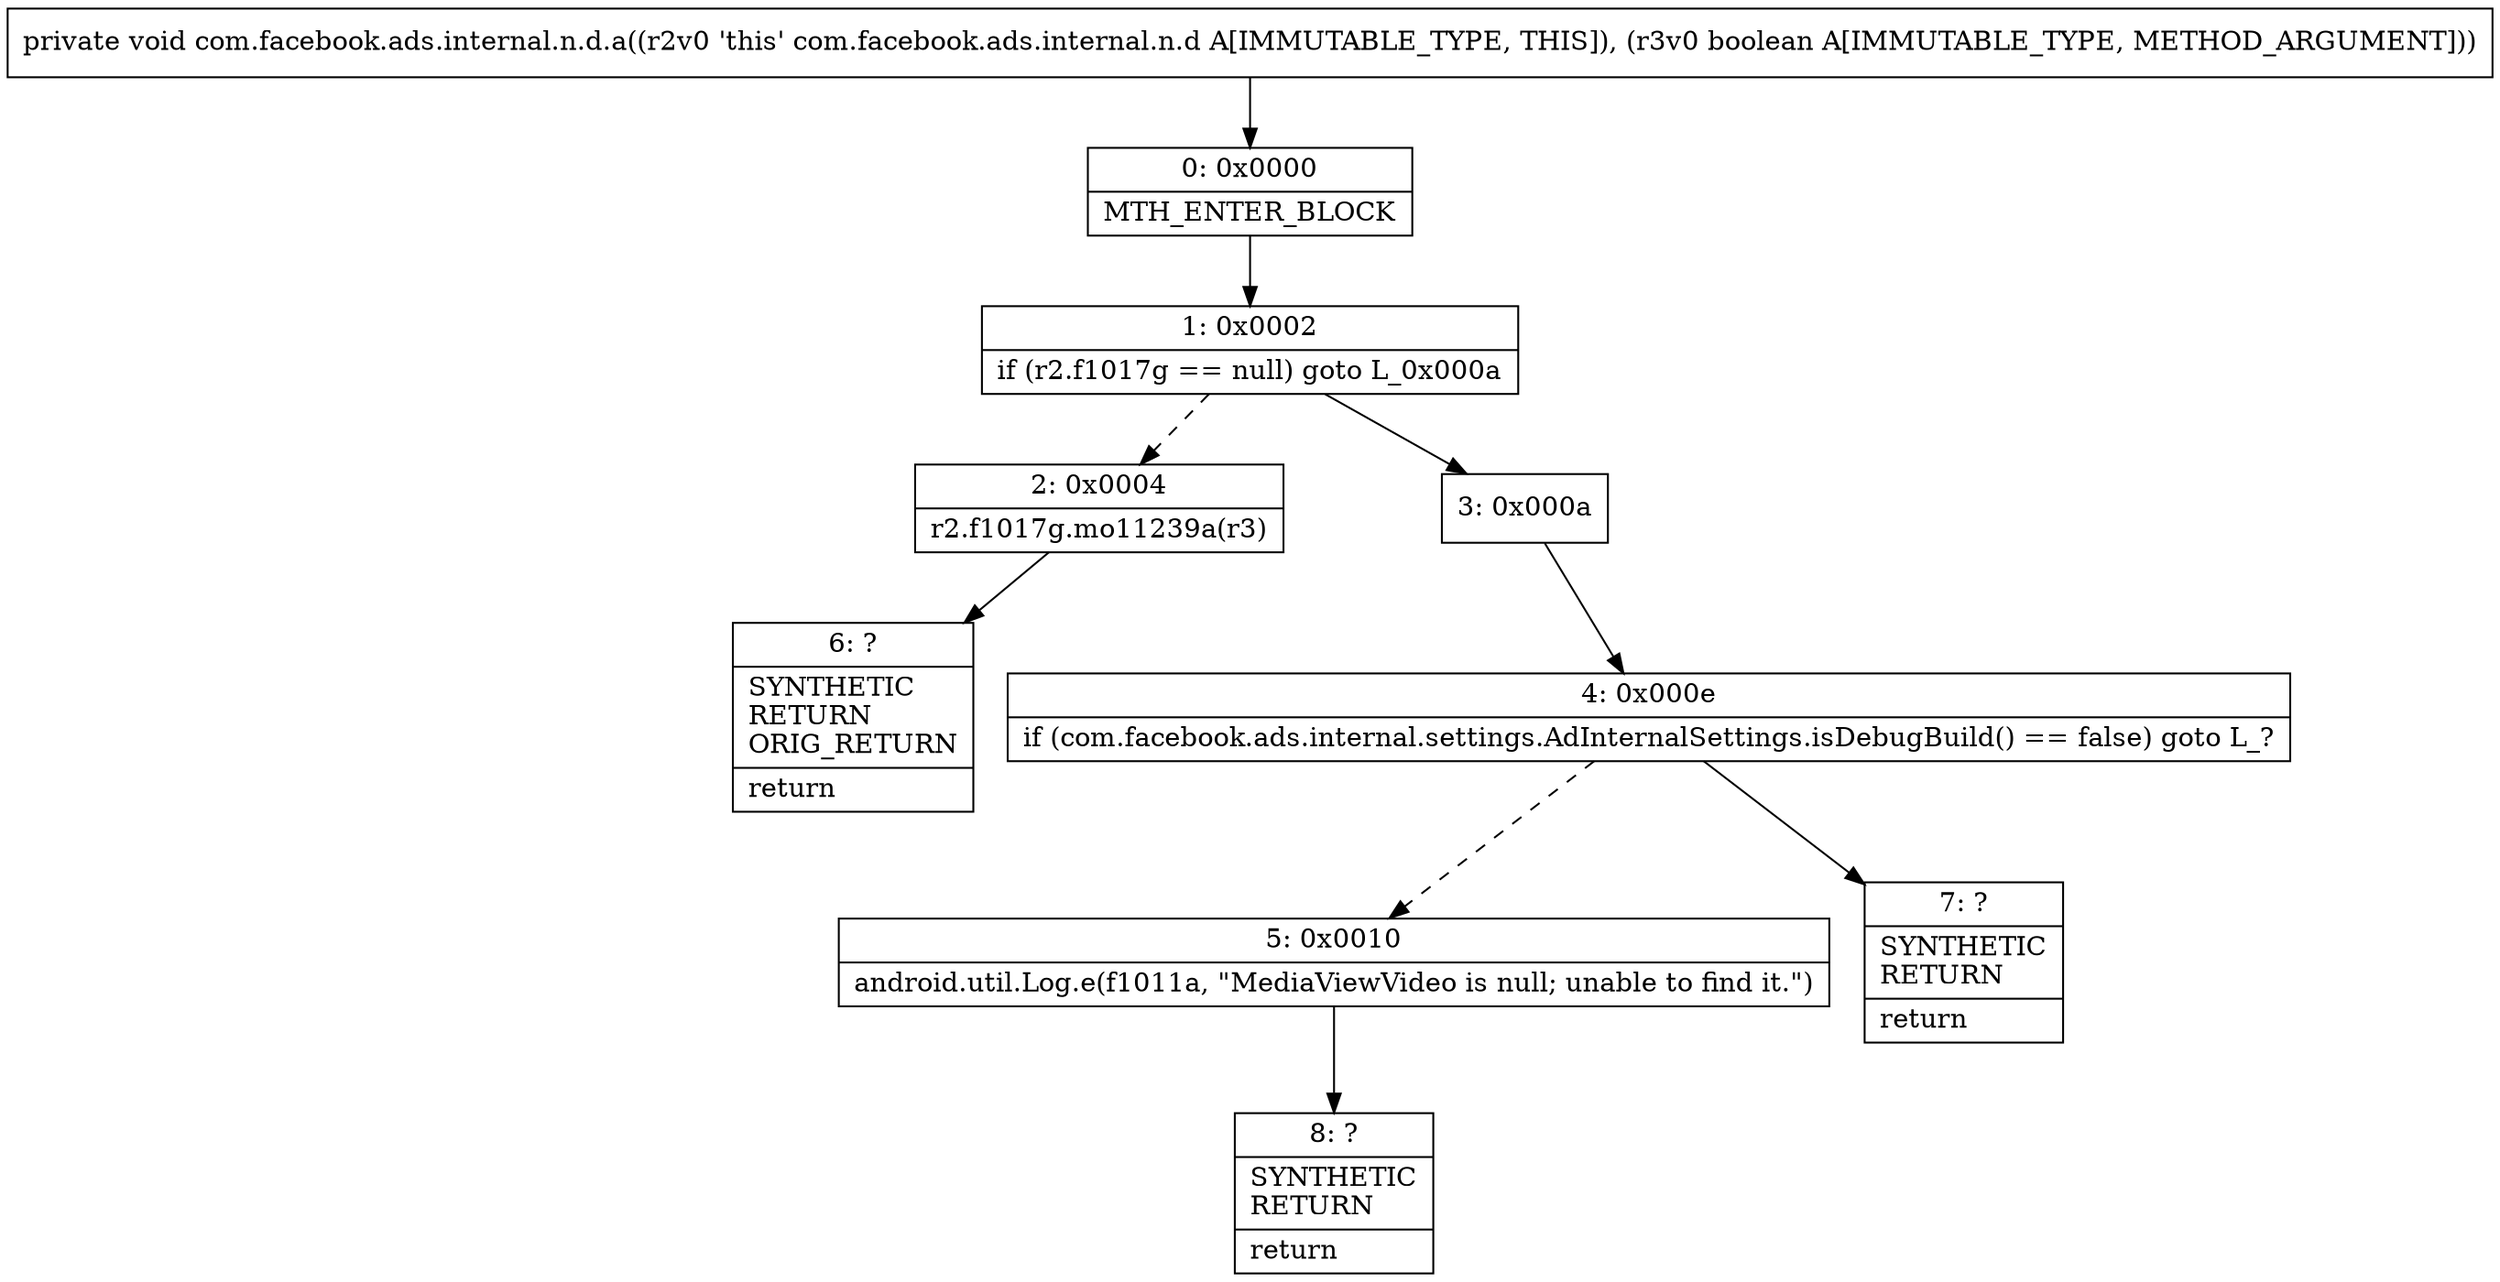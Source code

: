 digraph "CFG forcom.facebook.ads.internal.n.d.a(Z)V" {
Node_0 [shape=record,label="{0\:\ 0x0000|MTH_ENTER_BLOCK\l}"];
Node_1 [shape=record,label="{1\:\ 0x0002|if (r2.f1017g == null) goto L_0x000a\l}"];
Node_2 [shape=record,label="{2\:\ 0x0004|r2.f1017g.mo11239a(r3)\l}"];
Node_3 [shape=record,label="{3\:\ 0x000a}"];
Node_4 [shape=record,label="{4\:\ 0x000e|if (com.facebook.ads.internal.settings.AdInternalSettings.isDebugBuild() == false) goto L_?\l}"];
Node_5 [shape=record,label="{5\:\ 0x0010|android.util.Log.e(f1011a, \"MediaViewVideo is null; unable to find it.\")\l}"];
Node_6 [shape=record,label="{6\:\ ?|SYNTHETIC\lRETURN\lORIG_RETURN\l|return\l}"];
Node_7 [shape=record,label="{7\:\ ?|SYNTHETIC\lRETURN\l|return\l}"];
Node_8 [shape=record,label="{8\:\ ?|SYNTHETIC\lRETURN\l|return\l}"];
MethodNode[shape=record,label="{private void com.facebook.ads.internal.n.d.a((r2v0 'this' com.facebook.ads.internal.n.d A[IMMUTABLE_TYPE, THIS]), (r3v0 boolean A[IMMUTABLE_TYPE, METHOD_ARGUMENT])) }"];
MethodNode -> Node_0;
Node_0 -> Node_1;
Node_1 -> Node_2[style=dashed];
Node_1 -> Node_3;
Node_2 -> Node_6;
Node_3 -> Node_4;
Node_4 -> Node_5[style=dashed];
Node_4 -> Node_7;
Node_5 -> Node_8;
}

